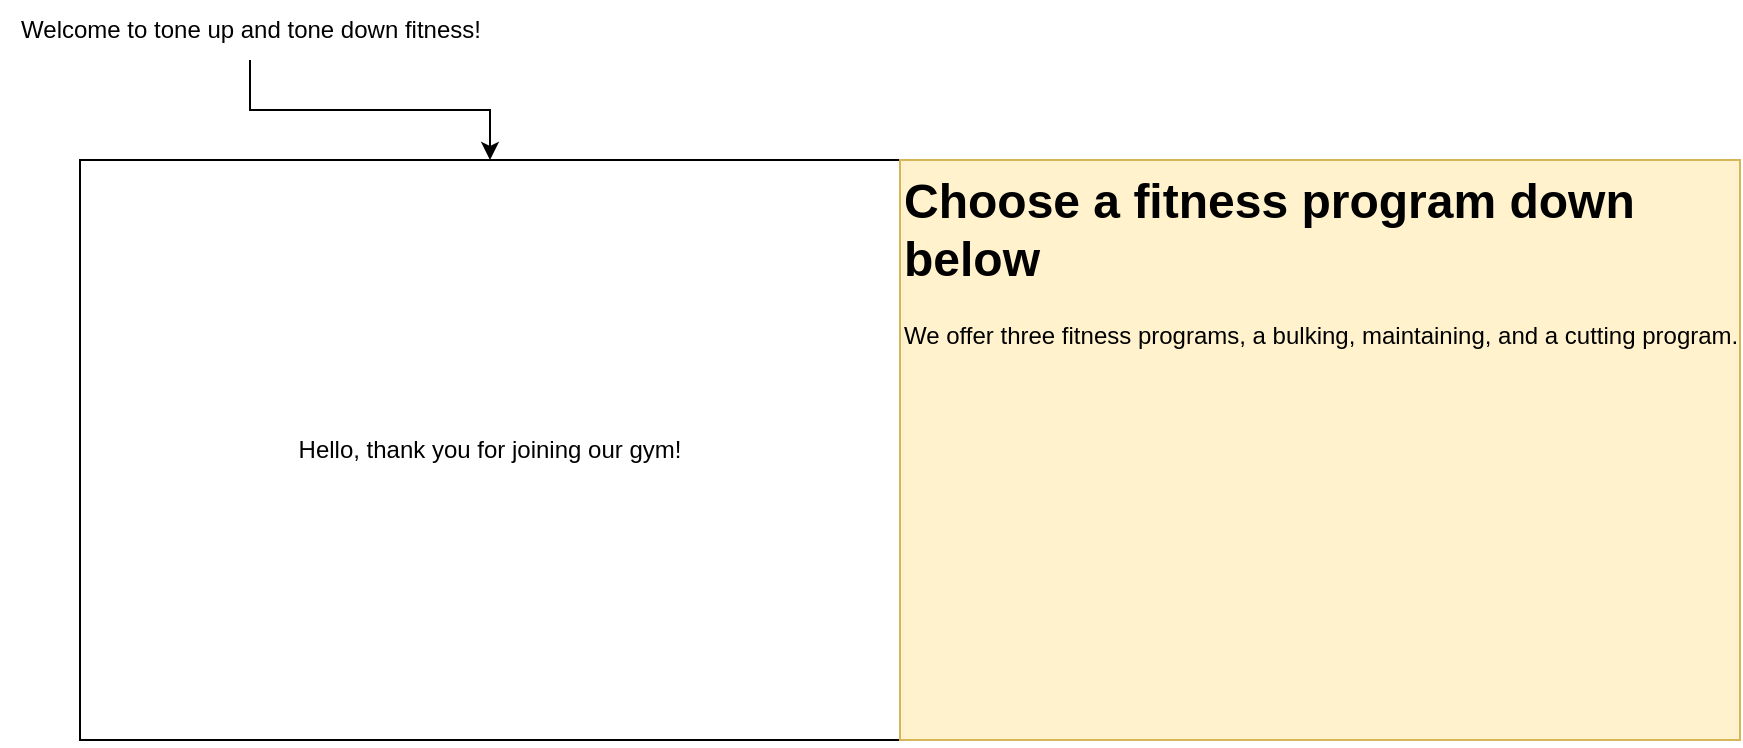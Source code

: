 <mxfile version="24.8.6">
  <diagram name="Page-1" id="j1ZUoJjjW98RN4VMViXd">
    <mxGraphModel dx="2924" dy="1098" grid="1" gridSize="10" guides="1" tooltips="1" connect="1" arrows="1" fold="1" page="1" pageScale="1" pageWidth="850" pageHeight="1100" math="0" shadow="0">
      <root>
        <mxCell id="0" />
        <mxCell id="1" parent="0" />
        <mxCell id="nmu-PA1mEN4n4ObR8SEz-3" value="" style="edgeStyle=orthogonalEdgeStyle;rounded=0;orthogonalLoop=1;jettySize=auto;html=1;" edge="1" parent="1" source="nmu-PA1mEN4n4ObR8SEz-1" target="nmu-PA1mEN4n4ObR8SEz-2">
          <mxGeometry relative="1" as="geometry" />
        </mxCell>
        <mxCell id="nmu-PA1mEN4n4ObR8SEz-1" value="Welcome to tone up and tone down fitness!" style="text;html=1;align=center;verticalAlign=middle;resizable=0;points=[];autosize=1;strokeColor=none;fillColor=none;" vertex="1" parent="1">
          <mxGeometry x="-40" width="250" height="30" as="geometry" />
        </mxCell>
        <mxCell id="nmu-PA1mEN4n4ObR8SEz-2" value="Hello, thank you for joining our gym!" style="rounded=0;whiteSpace=wrap;html=1;" vertex="1" parent="1">
          <mxGeometry y="80" width="410" height="290" as="geometry" />
        </mxCell>
        <mxCell id="nmu-PA1mEN4n4ObR8SEz-5" value="&lt;h1 style=&quot;margin-top: 0px;&quot;&gt;Choose a fitness program down below&lt;/h1&gt;&lt;p&gt;We offer three fitness programs, a bulking, maintaining, and a cutting program.&lt;/p&gt;" style="text;html=1;whiteSpace=wrap;overflow=hidden;rounded=0;fillColor=#fff2cc;strokeColor=#d6b656;" vertex="1" parent="1">
          <mxGeometry x="410" y="80" width="420" height="290" as="geometry" />
        </mxCell>
      </root>
    </mxGraphModel>
  </diagram>
</mxfile>
